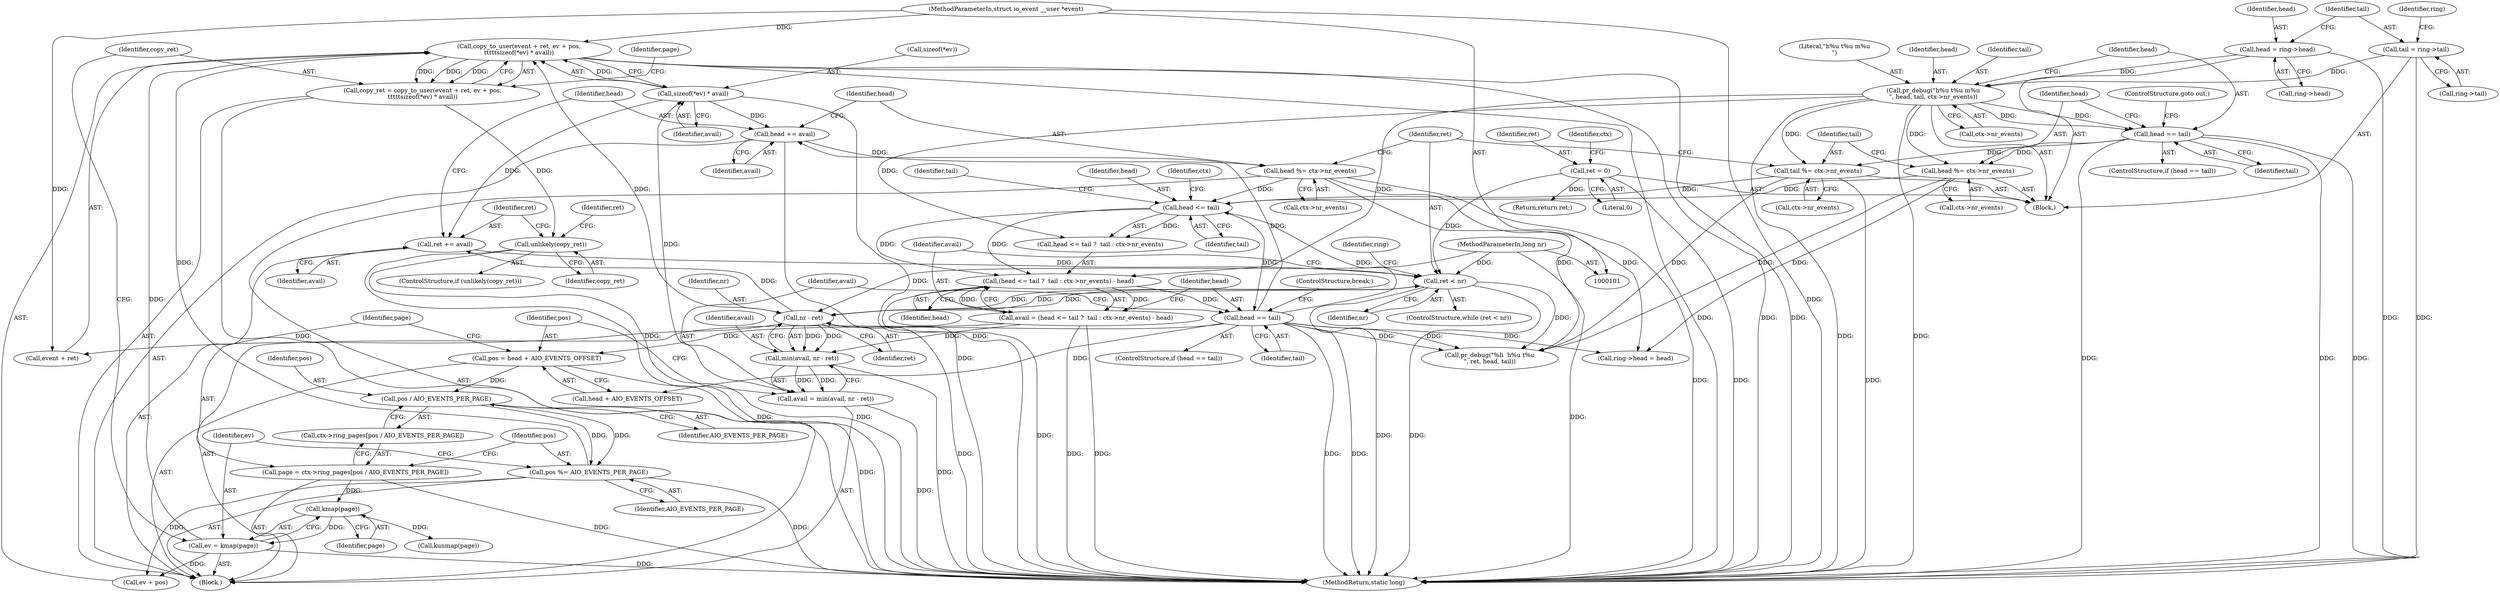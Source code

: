 digraph "0_linux_edfbbf388f293d70bf4b7c0bc38774d05e6f711a@API" {
"1000217" [label="(Call,copy_to_user(event + ret, ev + pos,\n\t\t\t\t\tsizeof(*ev) * avail))"];
"1000103" [label="(MethodParameterIn,struct io_event __user *event)"];
"1000191" [label="(Call,nr - ret)"];
"1000163" [label="(Call,ret < nr)"];
"1000111" [label="(Call,ret = 0)"];
"1000240" [label="(Call,ret += avail)"];
"1000224" [label="(Call,sizeof(*ev) * avail)"];
"1000187" [label="(Call,avail = min(avail, nr - ret))"];
"1000189" [label="(Call,min(avail, nr - ret))"];
"1000170" [label="(Call,avail = (head <= tail ?  tail : ctx->nr_events) - head)"];
"1000172" [label="(Call,(head <= tail ?  tail : ctx->nr_events) - head)"];
"1000174" [label="(Call,head <= tail)"];
"1000152" [label="(Call,head %= ctx->nr_events)"];
"1000140" [label="(Call,pr_debug(\"h%u t%u m%u\n\", head, tail, ctx->nr_events))"];
"1000128" [label="(Call,head = ring->head)"];
"1000133" [label="(Call,tail = ring->tail)"];
"1000148" [label="(Call,head == tail)"];
"1000246" [label="(Call,head %= ctx->nr_events)"];
"1000243" [label="(Call,head += avail)"];
"1000183" [label="(Call,head == tail)"];
"1000157" [label="(Call,tail %= ctx->nr_events)"];
"1000104" [label="(MethodParameterIn,long nr)"];
"1000211" [label="(Call,ev = kmap(page))"];
"1000213" [label="(Call,kmap(page))"];
"1000199" [label="(Call,page = ctx->ring_pages[pos / AIO_EVENTS_PER_PAGE])"];
"1000208" [label="(Call,pos %= AIO_EVENTS_PER_PAGE)"];
"1000205" [label="(Call,pos / AIO_EVENTS_PER_PAGE)"];
"1000194" [label="(Call,pos = head + AIO_EVENTS_OFFSET)"];
"1000215" [label="(Call,copy_ret = copy_to_user(event + ret, ev + pos,\n\t\t\t\t\tsizeof(*ev) * avail))"];
"1000232" [label="(Call,unlikely(copy_ret))"];
"1000170" [label="(Call,avail = (head <= tail ?  tail : ctx->nr_events) - head)"];
"1000191" [label="(Call,nr - ret)"];
"1000217" [label="(Call,copy_to_user(event + ret, ev + pos,\n\t\t\t\t\tsizeof(*ev) * avail))"];
"1000149" [label="(Identifier,head)"];
"1000153" [label="(Identifier,head)"];
"1000194" [label="(Call,pos = head + AIO_EVENTS_OFFSET)"];
"1000176" [label="(Identifier,tail)"];
"1000144" [label="(Call,ctx->nr_events)"];
"1000150" [label="(Identifier,tail)"];
"1000228" [label="(Identifier,avail)"];
"1000248" [label="(Call,ctx->nr_events)"];
"1000154" [label="(Call,ctx->nr_events)"];
"1000190" [label="(Identifier,avail)"];
"1000181" [label="(Identifier,head)"];
"1000151" [label="(ControlStructure,goto out;)"];
"1000147" [label="(ControlStructure,if (head == tail))"];
"1000206" [label="(Identifier,pos)"];
"1000285" [label="(MethodReturn,static long)"];
"1000139" [label="(Identifier,ring)"];
"1000133" [label="(Call,tail = ring->tail)"];
"1000213" [label="(Call,kmap(page))"];
"1000165" [label="(Identifier,nr)"];
"1000159" [label="(Call,ctx->nr_events)"];
"1000183" [label="(Call,head == tail)"];
"1000244" [label="(Identifier,head)"];
"1000141" [label="(Literal,\"h%u t%u m%u\n\")"];
"1000193" [label="(Identifier,ret)"];
"1000216" [label="(Identifier,copy_ret)"];
"1000177" [label="(Identifier,tail)"];
"1000224" [label="(Call,sizeof(*ev) * avail)"];
"1000207" [label="(Identifier,AIO_EVENTS_PER_PAGE)"];
"1000188" [label="(Identifier,avail)"];
"1000199" [label="(Call,page = ctx->ring_pages[pos / AIO_EVENTS_PER_PAGE])"];
"1000192" [label="(Identifier,nr)"];
"1000185" [label="(Identifier,tail)"];
"1000242" [label="(Identifier,avail)"];
"1000283" [label="(Return,return ret;)"];
"1000208" [label="(Call,pos %= AIO_EVENTS_PER_PAGE)"];
"1000171" [label="(Identifier,avail)"];
"1000215" [label="(Call,copy_ret = copy_to_user(event + ret, ev + pos,\n\t\t\t\t\tsizeof(*ev) * avail))"];
"1000243" [label="(Call,head += avail)"];
"1000230" [label="(Identifier,page)"];
"1000175" [label="(Identifier,head)"];
"1000247" [label="(Identifier,head)"];
"1000166" [label="(Block,)"];
"1000246" [label="(Call,head %= ctx->nr_events)"];
"1000174" [label="(Call,head <= tail)"];
"1000196" [label="(Call,head + AIO_EVENTS_OFFSET)"];
"1000212" [label="(Identifier,ev)"];
"1000225" [label="(Call,sizeof(*ev))"];
"1000195" [label="(Identifier,pos)"];
"1000182" [label="(ControlStructure,if (head == tail))"];
"1000218" [label="(Call,event + ret)"];
"1000179" [label="(Identifier,ctx)"];
"1000189" [label="(Call,min(avail, nr - ret))"];
"1000214" [label="(Identifier,page)"];
"1000241" [label="(Identifier,ret)"];
"1000205" [label="(Call,pos / AIO_EVENTS_PER_PAGE)"];
"1000221" [label="(Call,ev + pos)"];
"1000240" [label="(Call,ret += avail)"];
"1000129" [label="(Identifier,head)"];
"1000187" [label="(Call,avail = min(avail, nr - ret))"];
"1000162" [label="(ControlStructure,while (ret < nr))"];
"1000211" [label="(Call,ev = kmap(page))"];
"1000184" [label="(Identifier,head)"];
"1000113" [label="(Literal,0)"];
"1000148" [label="(Call,head == tail)"];
"1000231" [label="(ControlStructure,if (unlikely(copy_ret)))"];
"1000142" [label="(Identifier,head)"];
"1000233" [label="(Identifier,copy_ret)"];
"1000143" [label="(Identifier,tail)"];
"1000128" [label="(Call,head = ring->head)"];
"1000186" [label="(ControlStructure,break;)"];
"1000105" [label="(Block,)"];
"1000135" [label="(Call,ring->tail)"];
"1000232" [label="(Call,unlikely(copy_ret))"];
"1000164" [label="(Identifier,ret)"];
"1000210" [label="(Identifier,AIO_EVENTS_PER_PAGE)"];
"1000104" [label="(MethodParameterIn,long nr)"];
"1000229" [label="(Call,kunmap(page))"];
"1000163" [label="(Call,ret < nr)"];
"1000201" [label="(Call,ctx->ring_pages[pos / AIO_EVENTS_PER_PAGE])"];
"1000173" [label="(Call,head <= tail ?  tail : ctx->nr_events)"];
"1000245" [label="(Identifier,avail)"];
"1000236" [label="(Identifier,ret)"];
"1000157" [label="(Call,tail %= ctx->nr_events)"];
"1000272" [label="(Call,pr_debug(\"%li  h%u t%u\n\", ret, head, tail))"];
"1000112" [label="(Identifier,ret)"];
"1000158" [label="(Identifier,tail)"];
"1000200" [label="(Identifier,page)"];
"1000152" [label="(Call,head %= ctx->nr_events)"];
"1000209" [label="(Identifier,pos)"];
"1000103" [label="(MethodParameterIn,struct io_event __user *event)"];
"1000259" [label="(Call,ring->head = head)"];
"1000252" [label="(Identifier,ring)"];
"1000130" [label="(Call,ring->head)"];
"1000140" [label="(Call,pr_debug(\"h%u t%u m%u\n\", head, tail, ctx->nr_events))"];
"1000134" [label="(Identifier,tail)"];
"1000111" [label="(Call,ret = 0)"];
"1000172" [label="(Call,(head <= tail ?  tail : ctx->nr_events) - head)"];
"1000118" [label="(Identifier,ctx)"];
"1000217" -> "1000215"  [label="AST: "];
"1000217" -> "1000224"  [label="CFG: "];
"1000218" -> "1000217"  [label="AST: "];
"1000221" -> "1000217"  [label="AST: "];
"1000224" -> "1000217"  [label="AST: "];
"1000215" -> "1000217"  [label="CFG: "];
"1000217" -> "1000285"  [label="DDG: "];
"1000217" -> "1000285"  [label="DDG: "];
"1000217" -> "1000285"  [label="DDG: "];
"1000217" -> "1000215"  [label="DDG: "];
"1000217" -> "1000215"  [label="DDG: "];
"1000217" -> "1000215"  [label="DDG: "];
"1000103" -> "1000217"  [label="DDG: "];
"1000191" -> "1000217"  [label="DDG: "];
"1000211" -> "1000217"  [label="DDG: "];
"1000208" -> "1000217"  [label="DDG: "];
"1000224" -> "1000217"  [label="DDG: "];
"1000103" -> "1000101"  [label="AST: "];
"1000103" -> "1000285"  [label="DDG: "];
"1000103" -> "1000218"  [label="DDG: "];
"1000191" -> "1000189"  [label="AST: "];
"1000191" -> "1000193"  [label="CFG: "];
"1000192" -> "1000191"  [label="AST: "];
"1000193" -> "1000191"  [label="AST: "];
"1000189" -> "1000191"  [label="CFG: "];
"1000191" -> "1000285"  [label="DDG: "];
"1000191" -> "1000163"  [label="DDG: "];
"1000191" -> "1000189"  [label="DDG: "];
"1000191" -> "1000189"  [label="DDG: "];
"1000163" -> "1000191"  [label="DDG: "];
"1000163" -> "1000191"  [label="DDG: "];
"1000104" -> "1000191"  [label="DDG: "];
"1000191" -> "1000218"  [label="DDG: "];
"1000191" -> "1000240"  [label="DDG: "];
"1000163" -> "1000162"  [label="AST: "];
"1000163" -> "1000165"  [label="CFG: "];
"1000164" -> "1000163"  [label="AST: "];
"1000165" -> "1000163"  [label="AST: "];
"1000171" -> "1000163"  [label="CFG: "];
"1000252" -> "1000163"  [label="CFG: "];
"1000163" -> "1000285"  [label="DDG: "];
"1000163" -> "1000285"  [label="DDG: "];
"1000111" -> "1000163"  [label="DDG: "];
"1000240" -> "1000163"  [label="DDG: "];
"1000104" -> "1000163"  [label="DDG: "];
"1000163" -> "1000272"  [label="DDG: "];
"1000111" -> "1000105"  [label="AST: "];
"1000111" -> "1000113"  [label="CFG: "];
"1000112" -> "1000111"  [label="AST: "];
"1000113" -> "1000111"  [label="AST: "];
"1000118" -> "1000111"  [label="CFG: "];
"1000111" -> "1000285"  [label="DDG: "];
"1000111" -> "1000283"  [label="DDG: "];
"1000240" -> "1000166"  [label="AST: "];
"1000240" -> "1000242"  [label="CFG: "];
"1000241" -> "1000240"  [label="AST: "];
"1000242" -> "1000240"  [label="AST: "];
"1000244" -> "1000240"  [label="CFG: "];
"1000224" -> "1000240"  [label="DDG: "];
"1000224" -> "1000228"  [label="CFG: "];
"1000225" -> "1000224"  [label="AST: "];
"1000228" -> "1000224"  [label="AST: "];
"1000224" -> "1000285"  [label="DDG: "];
"1000187" -> "1000224"  [label="DDG: "];
"1000224" -> "1000243"  [label="DDG: "];
"1000187" -> "1000166"  [label="AST: "];
"1000187" -> "1000189"  [label="CFG: "];
"1000188" -> "1000187"  [label="AST: "];
"1000189" -> "1000187"  [label="AST: "];
"1000195" -> "1000187"  [label="CFG: "];
"1000187" -> "1000285"  [label="DDG: "];
"1000189" -> "1000187"  [label="DDG: "];
"1000189" -> "1000187"  [label="DDG: "];
"1000190" -> "1000189"  [label="AST: "];
"1000189" -> "1000285"  [label="DDG: "];
"1000170" -> "1000189"  [label="DDG: "];
"1000170" -> "1000166"  [label="AST: "];
"1000170" -> "1000172"  [label="CFG: "];
"1000171" -> "1000170"  [label="AST: "];
"1000172" -> "1000170"  [label="AST: "];
"1000184" -> "1000170"  [label="CFG: "];
"1000170" -> "1000285"  [label="DDG: "];
"1000170" -> "1000285"  [label="DDG: "];
"1000172" -> "1000170"  [label="DDG: "];
"1000172" -> "1000170"  [label="DDG: "];
"1000172" -> "1000181"  [label="CFG: "];
"1000173" -> "1000172"  [label="AST: "];
"1000181" -> "1000172"  [label="AST: "];
"1000172" -> "1000285"  [label="DDG: "];
"1000174" -> "1000172"  [label="DDG: "];
"1000174" -> "1000172"  [label="DDG: "];
"1000140" -> "1000172"  [label="DDG: "];
"1000172" -> "1000183"  [label="DDG: "];
"1000174" -> "1000173"  [label="AST: "];
"1000174" -> "1000176"  [label="CFG: "];
"1000175" -> "1000174"  [label="AST: "];
"1000176" -> "1000174"  [label="AST: "];
"1000177" -> "1000174"  [label="CFG: "];
"1000179" -> "1000174"  [label="CFG: "];
"1000152" -> "1000174"  [label="DDG: "];
"1000246" -> "1000174"  [label="DDG: "];
"1000183" -> "1000174"  [label="DDG: "];
"1000157" -> "1000174"  [label="DDG: "];
"1000174" -> "1000173"  [label="DDG: "];
"1000174" -> "1000183"  [label="DDG: "];
"1000152" -> "1000105"  [label="AST: "];
"1000152" -> "1000154"  [label="CFG: "];
"1000153" -> "1000152"  [label="AST: "];
"1000154" -> "1000152"  [label="AST: "];
"1000158" -> "1000152"  [label="CFG: "];
"1000140" -> "1000152"  [label="DDG: "];
"1000148" -> "1000152"  [label="DDG: "];
"1000152" -> "1000259"  [label="DDG: "];
"1000152" -> "1000272"  [label="DDG: "];
"1000140" -> "1000105"  [label="AST: "];
"1000140" -> "1000144"  [label="CFG: "];
"1000141" -> "1000140"  [label="AST: "];
"1000142" -> "1000140"  [label="AST: "];
"1000143" -> "1000140"  [label="AST: "];
"1000144" -> "1000140"  [label="AST: "];
"1000149" -> "1000140"  [label="CFG: "];
"1000140" -> "1000285"  [label="DDG: "];
"1000140" -> "1000285"  [label="DDG: "];
"1000128" -> "1000140"  [label="DDG: "];
"1000133" -> "1000140"  [label="DDG: "];
"1000140" -> "1000148"  [label="DDG: "];
"1000140" -> "1000148"  [label="DDG: "];
"1000140" -> "1000157"  [label="DDG: "];
"1000140" -> "1000173"  [label="DDG: "];
"1000128" -> "1000105"  [label="AST: "];
"1000128" -> "1000130"  [label="CFG: "];
"1000129" -> "1000128"  [label="AST: "];
"1000130" -> "1000128"  [label="AST: "];
"1000134" -> "1000128"  [label="CFG: "];
"1000128" -> "1000285"  [label="DDG: "];
"1000133" -> "1000105"  [label="AST: "];
"1000133" -> "1000135"  [label="CFG: "];
"1000134" -> "1000133"  [label="AST: "];
"1000135" -> "1000133"  [label="AST: "];
"1000139" -> "1000133"  [label="CFG: "];
"1000133" -> "1000285"  [label="DDG: "];
"1000148" -> "1000147"  [label="AST: "];
"1000148" -> "1000150"  [label="CFG: "];
"1000149" -> "1000148"  [label="AST: "];
"1000150" -> "1000148"  [label="AST: "];
"1000151" -> "1000148"  [label="CFG: "];
"1000153" -> "1000148"  [label="CFG: "];
"1000148" -> "1000285"  [label="DDG: "];
"1000148" -> "1000285"  [label="DDG: "];
"1000148" -> "1000285"  [label="DDG: "];
"1000148" -> "1000157"  [label="DDG: "];
"1000246" -> "1000166"  [label="AST: "];
"1000246" -> "1000248"  [label="CFG: "];
"1000247" -> "1000246"  [label="AST: "];
"1000248" -> "1000246"  [label="AST: "];
"1000164" -> "1000246"  [label="CFG: "];
"1000246" -> "1000285"  [label="DDG: "];
"1000243" -> "1000246"  [label="DDG: "];
"1000246" -> "1000259"  [label="DDG: "];
"1000246" -> "1000272"  [label="DDG: "];
"1000243" -> "1000166"  [label="AST: "];
"1000243" -> "1000245"  [label="CFG: "];
"1000244" -> "1000243"  [label="AST: "];
"1000245" -> "1000243"  [label="AST: "];
"1000247" -> "1000243"  [label="CFG: "];
"1000243" -> "1000285"  [label="DDG: "];
"1000183" -> "1000243"  [label="DDG: "];
"1000183" -> "1000182"  [label="AST: "];
"1000183" -> "1000185"  [label="CFG: "];
"1000184" -> "1000183"  [label="AST: "];
"1000185" -> "1000183"  [label="AST: "];
"1000186" -> "1000183"  [label="CFG: "];
"1000188" -> "1000183"  [label="CFG: "];
"1000183" -> "1000285"  [label="DDG: "];
"1000183" -> "1000285"  [label="DDG: "];
"1000183" -> "1000194"  [label="DDG: "];
"1000183" -> "1000196"  [label="DDG: "];
"1000183" -> "1000259"  [label="DDG: "];
"1000183" -> "1000272"  [label="DDG: "];
"1000183" -> "1000272"  [label="DDG: "];
"1000157" -> "1000105"  [label="AST: "];
"1000157" -> "1000159"  [label="CFG: "];
"1000158" -> "1000157"  [label="AST: "];
"1000159" -> "1000157"  [label="AST: "];
"1000164" -> "1000157"  [label="CFG: "];
"1000157" -> "1000285"  [label="DDG: "];
"1000157" -> "1000272"  [label="DDG: "];
"1000104" -> "1000101"  [label="AST: "];
"1000104" -> "1000285"  [label="DDG: "];
"1000211" -> "1000166"  [label="AST: "];
"1000211" -> "1000213"  [label="CFG: "];
"1000212" -> "1000211"  [label="AST: "];
"1000213" -> "1000211"  [label="AST: "];
"1000216" -> "1000211"  [label="CFG: "];
"1000211" -> "1000285"  [label="DDG: "];
"1000213" -> "1000211"  [label="DDG: "];
"1000211" -> "1000221"  [label="DDG: "];
"1000213" -> "1000214"  [label="CFG: "];
"1000214" -> "1000213"  [label="AST: "];
"1000199" -> "1000213"  [label="DDG: "];
"1000213" -> "1000229"  [label="DDG: "];
"1000199" -> "1000166"  [label="AST: "];
"1000199" -> "1000201"  [label="CFG: "];
"1000200" -> "1000199"  [label="AST: "];
"1000201" -> "1000199"  [label="AST: "];
"1000209" -> "1000199"  [label="CFG: "];
"1000199" -> "1000285"  [label="DDG: "];
"1000208" -> "1000166"  [label="AST: "];
"1000208" -> "1000210"  [label="CFG: "];
"1000209" -> "1000208"  [label="AST: "];
"1000210" -> "1000208"  [label="AST: "];
"1000212" -> "1000208"  [label="CFG: "];
"1000208" -> "1000285"  [label="DDG: "];
"1000205" -> "1000208"  [label="DDG: "];
"1000205" -> "1000208"  [label="DDG: "];
"1000208" -> "1000221"  [label="DDG: "];
"1000205" -> "1000201"  [label="AST: "];
"1000205" -> "1000207"  [label="CFG: "];
"1000206" -> "1000205"  [label="AST: "];
"1000207" -> "1000205"  [label="AST: "];
"1000201" -> "1000205"  [label="CFG: "];
"1000194" -> "1000205"  [label="DDG: "];
"1000194" -> "1000166"  [label="AST: "];
"1000194" -> "1000196"  [label="CFG: "];
"1000195" -> "1000194"  [label="AST: "];
"1000196" -> "1000194"  [label="AST: "];
"1000200" -> "1000194"  [label="CFG: "];
"1000194" -> "1000285"  [label="DDG: "];
"1000215" -> "1000166"  [label="AST: "];
"1000216" -> "1000215"  [label="AST: "];
"1000230" -> "1000215"  [label="CFG: "];
"1000215" -> "1000285"  [label="DDG: "];
"1000215" -> "1000232"  [label="DDG: "];
"1000232" -> "1000231"  [label="AST: "];
"1000232" -> "1000233"  [label="CFG: "];
"1000233" -> "1000232"  [label="AST: "];
"1000236" -> "1000232"  [label="CFG: "];
"1000241" -> "1000232"  [label="CFG: "];
"1000232" -> "1000285"  [label="DDG: "];
"1000232" -> "1000285"  [label="DDG: "];
}
